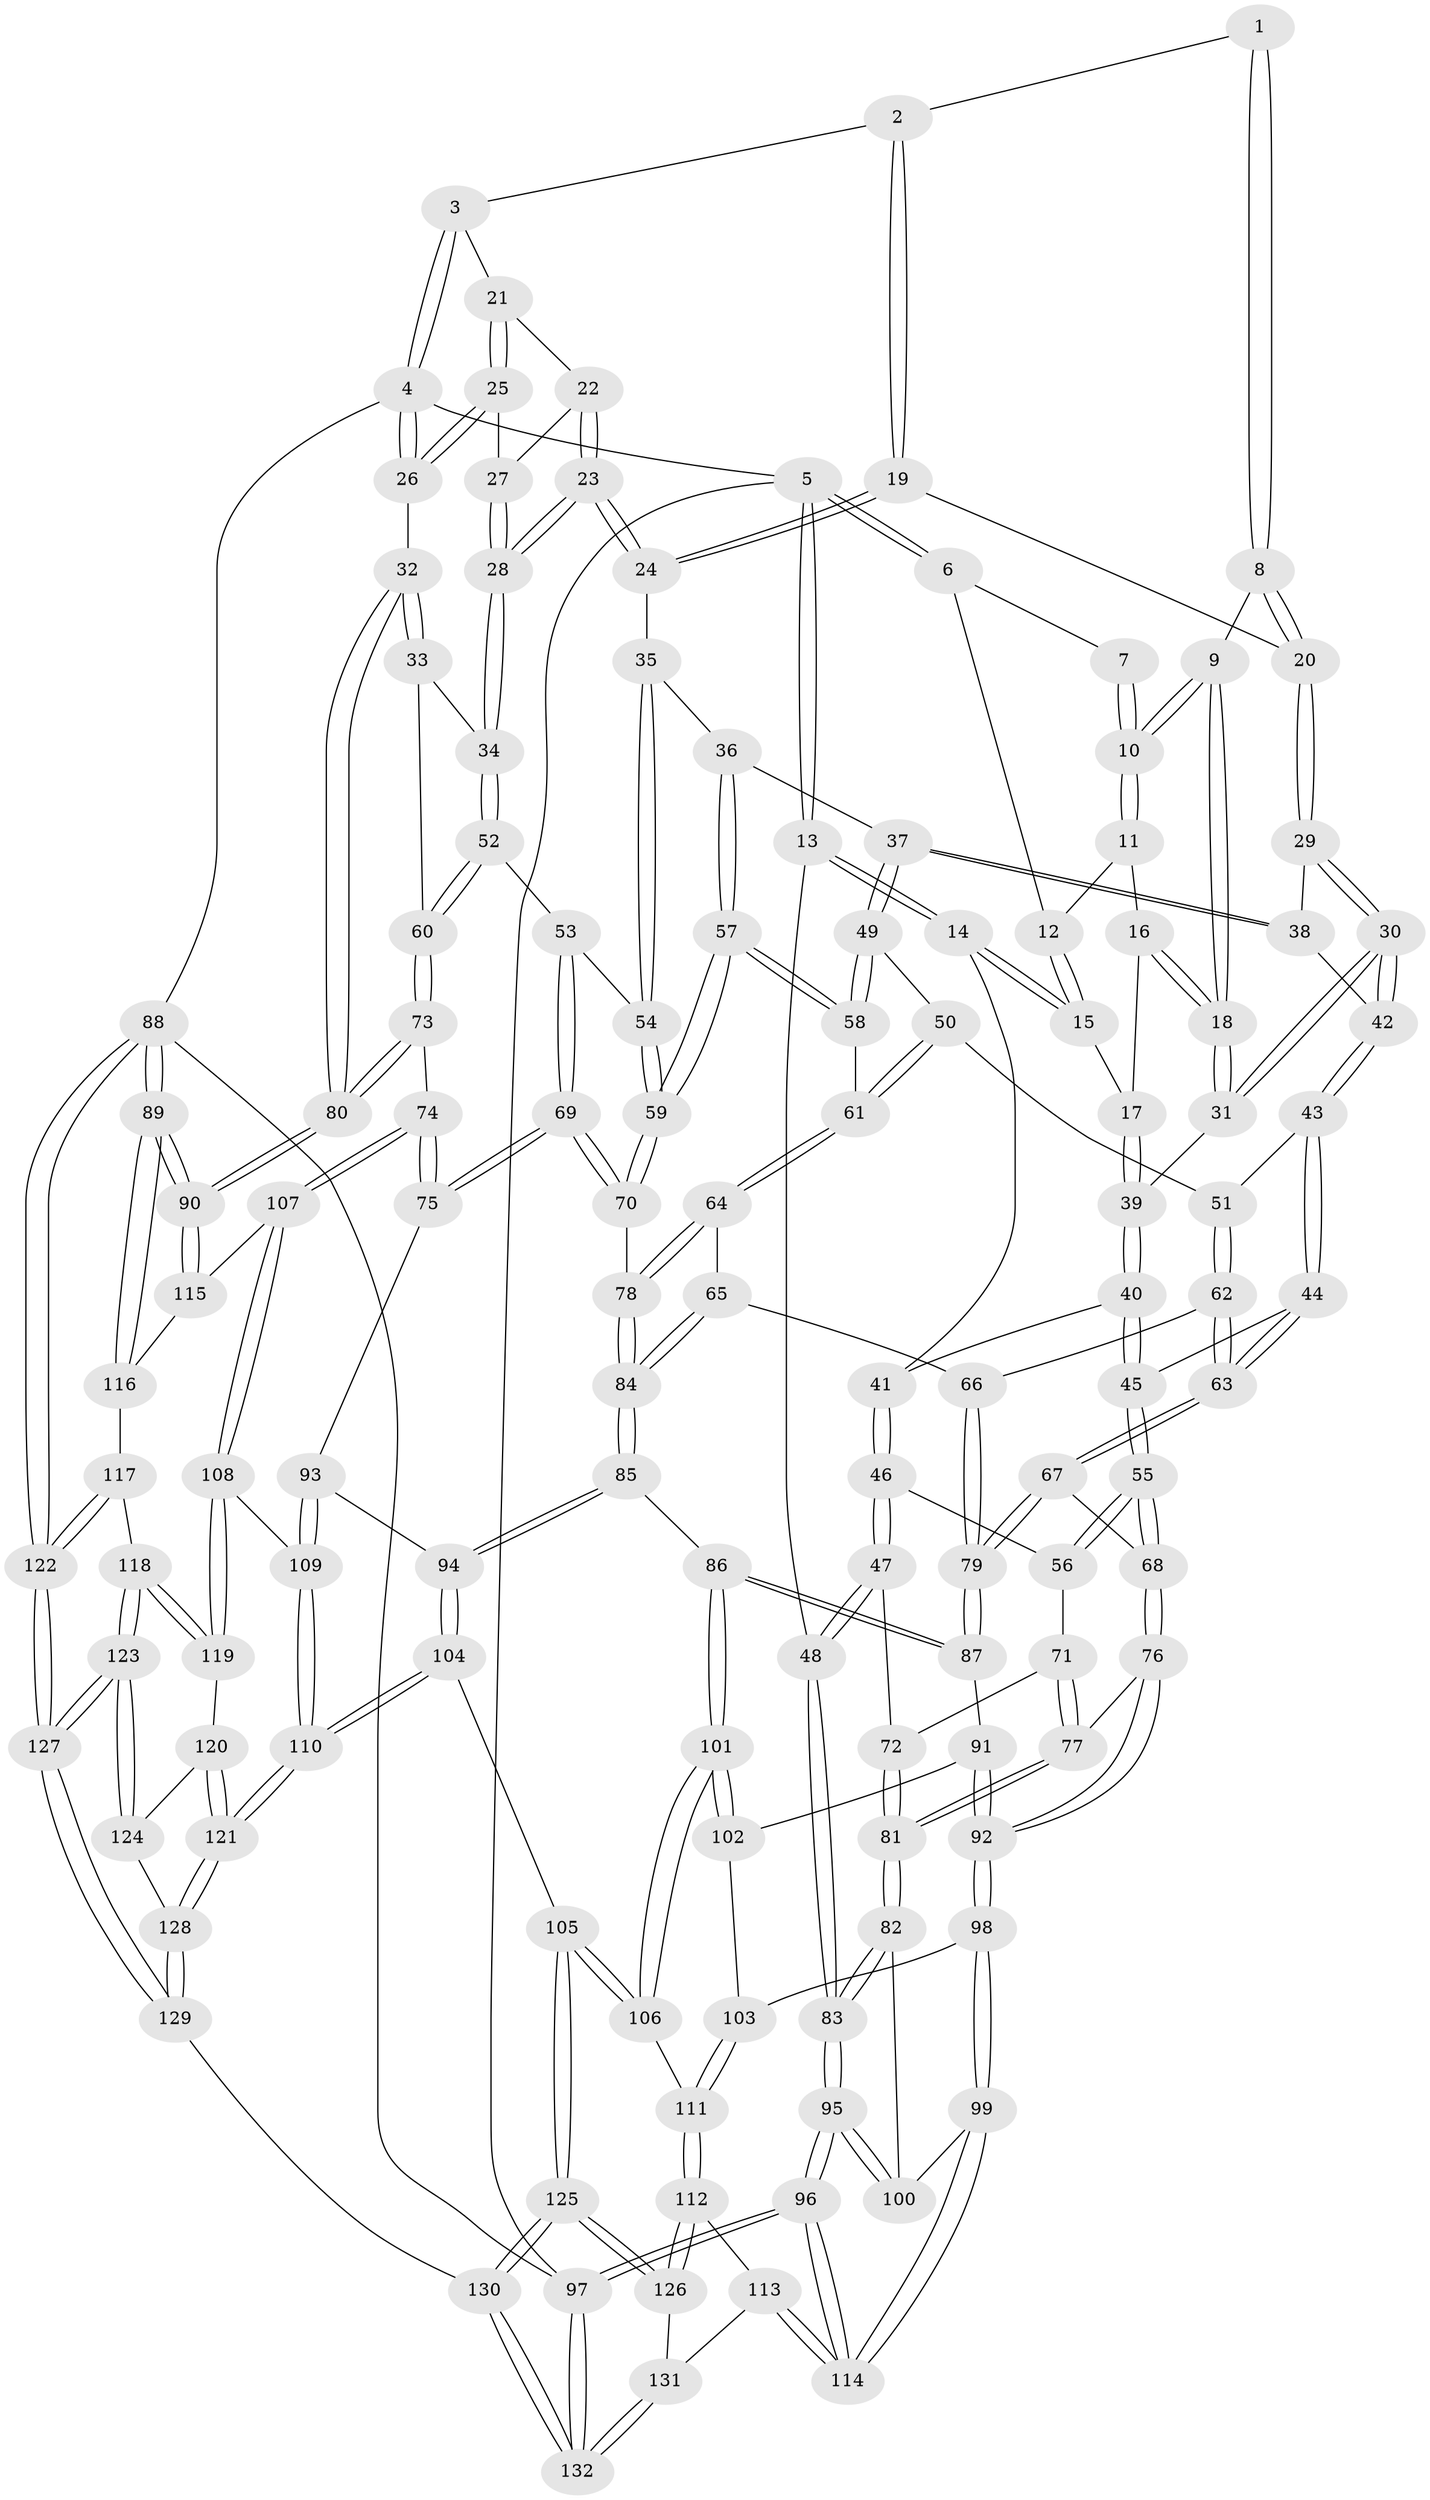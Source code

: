 // Generated by graph-tools (version 1.1) at 2025/59/03/09/25 04:59:43]
// undirected, 132 vertices, 327 edges
graph export_dot {
graph [start="1"]
  node [color=gray90,style=filled];
  1 [pos="+0.4701653589619811+0"];
  2 [pos="+0.7150212401172821+0"];
  3 [pos="+0.8323901405102517+0"];
  4 [pos="+1+0"];
  5 [pos="+0+0"];
  6 [pos="+0.2725322745503896+0"];
  7 [pos="+0.4435931077424627+0"];
  8 [pos="+0.45072510421965983+0.15827635964625317"];
  9 [pos="+0.4033254056819858+0.1640958338995022"];
  10 [pos="+0.40081861455590156+0.1322917569951174"];
  11 [pos="+0.27109841940446594+0"];
  12 [pos="+0.2698361699555104+0"];
  13 [pos="+0+0.23798876756978787"];
  14 [pos="+0+0.19729012837885732"];
  15 [pos="+0.06601795988035057+0.16677601223519709"];
  16 [pos="+0.2672330180486991+0.05853807883725737"];
  17 [pos="+0.08573226689045917+0.16833431221479125"];
  18 [pos="+0.31509501544365937+0.21115332227486808"];
  19 [pos="+0.6508204963702704+0.027603980980691466"];
  20 [pos="+0.5143285625688904+0.17188269285342117"];
  21 [pos="+0.8334111142606385+0.13957823711818282"];
  22 [pos="+0.830669251748926+0.16378347711626934"];
  23 [pos="+0.7950371062542777+0.2970153033524836"];
  24 [pos="+0.696004948432035+0.27818583314881984"];
  25 [pos="+0.9516006498522789+0.20425036898057114"];
  26 [pos="+1+0.21474018095479674"];
  27 [pos="+0.9179683318657922+0.21000632991853493"];
  28 [pos="+0.7991692332071975+0.3010383255543841"];
  29 [pos="+0.5154258503799947+0.17609411564374683"];
  30 [pos="+0.42517071774936105+0.31884376034652867"];
  31 [pos="+0.3002593153219318+0.24618500604411261"];
  32 [pos="+1+0.2563696513048017"];
  33 [pos="+1+0.31256113373340194"];
  34 [pos="+0.8069055442887327+0.3105401378798308"];
  35 [pos="+0.6665685564875121+0.2938177256418761"];
  36 [pos="+0.6312431779838213+0.3030709913597943"];
  37 [pos="+0.5985521399323744+0.3045307473215191"];
  38 [pos="+0.5785548974857838+0.2916176001107963"];
  39 [pos="+0.3001775777398618+0.2462412508014557"];
  40 [pos="+0.28497604381169317+0.27586955933007157"];
  41 [pos="+0.2211714044444553+0.31220663703549656"];
  42 [pos="+0.4293816035741191+0.32322567669573504"];
  43 [pos="+0.4357095112675986+0.3597328118786359"];
  44 [pos="+0.36492114471789455+0.4328750949438953"];
  45 [pos="+0.2941482516588375+0.3624195696960079"];
  46 [pos="+0.15479753499384613+0.3664854521422928"];
  47 [pos="+0+0.3938295252462652"];
  48 [pos="+0+0.3119923713494155"];
  49 [pos="+0.5771085366273174+0.3473242014700442"];
  50 [pos="+0.5091949135514594+0.4152964196572023"];
  51 [pos="+0.48282411399863145+0.41433959942693793"];
  52 [pos="+0.8105447675031893+0.39571164382776725"];
  53 [pos="+0.7913217096799643+0.4098452723953269"];
  54 [pos="+0.68971294196675+0.4288832745586452"];
  55 [pos="+0.24681036525327005+0.45498804788910496"];
  56 [pos="+0.21801599074723862+0.4437151274541859"];
  57 [pos="+0.6406073365404154+0.46955080461727033"];
  58 [pos="+0.6035290213444982+0.46110132836217155"];
  59 [pos="+0.6539676693922444+0.4781372585116188"];
  60 [pos="+0.8764516529440161+0.4808868995798196"];
  61 [pos="+0.555384613626909+0.4715750205667404"];
  62 [pos="+0.46161608904978446+0.44992697449023783"];
  63 [pos="+0.36964107771749655+0.4933594942031448"];
  64 [pos="+0.5423013489424257+0.5034417715392152"];
  65 [pos="+0.519573085554627+0.5292371388995374"];
  66 [pos="+0.485363519870713+0.5075578420014687"];
  67 [pos="+0.3566894316208457+0.5241603189858213"];
  68 [pos="+0.2775685085387658+0.5305960290895603"];
  69 [pos="+0.695001383335714+0.5506094558364724"];
  70 [pos="+0.686493207803462+0.5455723012256446"];
  71 [pos="+0.16664095350552932+0.4684779517987607"];
  72 [pos="+0.04917364201991293+0.46197982696016127"];
  73 [pos="+0.9093076657851459+0.615324117617066"];
  74 [pos="+0.8458933439670914+0.6592358691552754"];
  75 [pos="+0.7734315340382731+0.6463760237317803"];
  76 [pos="+0.23768210509539697+0.5714838895056785"];
  77 [pos="+0.20955461901369146+0.5690327938277728"];
  78 [pos="+0.636983348938629+0.5586926537272278"];
  79 [pos="+0.3725774597433683+0.5407492010049976"];
  80 [pos="+1+0.6043464851346393"];
  81 [pos="+0.11190424551841303+0.5759808786785174"];
  82 [pos="+0.08049065208880343+0.646465191272413"];
  83 [pos="+0+0.6861778678406474"];
  84 [pos="+0.5142858570458451+0.6275502118370196"];
  85 [pos="+0.5042533028516346+0.6457286374984627"];
  86 [pos="+0.46738486900872345+0.6437058673326814"];
  87 [pos="+0.4179457059742256+0.6164335670011387"];
  88 [pos="+1+1"];
  89 [pos="+1+1"];
  90 [pos="+1+1"];
  91 [pos="+0.34547167805809215+0.6605853460820938"];
  92 [pos="+0.25231097071202035+0.6467639803895103"];
  93 [pos="+0.7166847860322015+0.6808859698378901"];
  94 [pos="+0.5481047629875233+0.7022772244979304"];
  95 [pos="+0+1"];
  96 [pos="+0+1"];
  97 [pos="+0+1"];
  98 [pos="+0.22139248424611624+0.7371371354975034"];
  99 [pos="+0.17183986712362834+0.7493060999974906"];
  100 [pos="+0.12917941053230095+0.7291570843204858"];
  101 [pos="+0.3685564187899988+0.7901097026670602"];
  102 [pos="+0.34396291586368555+0.6866557072996897"];
  103 [pos="+0.24171854739482393+0.7501700383124887"];
  104 [pos="+0.5398067311358821+0.8338892391954318"];
  105 [pos="+0.4176015601966717+0.8439669028746023"];
  106 [pos="+0.3596418199515194+0.8182413659363862"];
  107 [pos="+0.8477905946682887+0.6953003877057614"];
  108 [pos="+0.7037640319712706+0.8400440122091184"];
  109 [pos="+0.6624838235369218+0.8309009833719778"];
  110 [pos="+0.5792124553591488+0.8743095088122939"];
  111 [pos="+0.3344339279989348+0.823812260184273"];
  112 [pos="+0.30689827489103655+0.8682296668634063"];
  113 [pos="+0.1829118264189478+0.909666206601184"];
  114 [pos="+0.1430906046129867+0.913305534188359"];
  115 [pos="+0.8572187321519578+0.7536641933590934"];
  116 [pos="+0.854583314366713+0.8032034071254203"];
  117 [pos="+0.8503332566469713+0.8219237184770405"];
  118 [pos="+0.7981732879287936+0.8720473010566924"];
  119 [pos="+0.7589416897377722+0.874843851195934"];
  120 [pos="+0.7572762060282676+0.8769692019220363"];
  121 [pos="+0.5906147247227016+0.9426891260708641"];
  122 [pos="+1+1"];
  123 [pos="+0.8108523384286347+1"];
  124 [pos="+0.7162399172340321+0.9466431786196551"];
  125 [pos="+0.4238321911846197+1"];
  126 [pos="+0.3185058986675454+0.9785076152760191"];
  127 [pos="+1+1"];
  128 [pos="+0.5928464883897744+0.9634651655193226"];
  129 [pos="+0.5365503717036851+1"];
  130 [pos="+0.42554527143667736+1"];
  131 [pos="+0.2568475202340101+0.9673518542349464"];
  132 [pos="+0+1"];
  1 -- 2;
  1 -- 8;
  1 -- 8;
  2 -- 3;
  2 -- 19;
  2 -- 19;
  3 -- 4;
  3 -- 4;
  3 -- 21;
  4 -- 5;
  4 -- 26;
  4 -- 26;
  4 -- 88;
  5 -- 6;
  5 -- 6;
  5 -- 13;
  5 -- 13;
  5 -- 97;
  6 -- 7;
  6 -- 12;
  7 -- 10;
  7 -- 10;
  8 -- 9;
  8 -- 20;
  8 -- 20;
  9 -- 10;
  9 -- 10;
  9 -- 18;
  9 -- 18;
  10 -- 11;
  10 -- 11;
  11 -- 12;
  11 -- 16;
  12 -- 15;
  12 -- 15;
  13 -- 14;
  13 -- 14;
  13 -- 48;
  14 -- 15;
  14 -- 15;
  14 -- 41;
  15 -- 17;
  16 -- 17;
  16 -- 18;
  16 -- 18;
  17 -- 39;
  17 -- 39;
  18 -- 31;
  18 -- 31;
  19 -- 20;
  19 -- 24;
  19 -- 24;
  20 -- 29;
  20 -- 29;
  21 -- 22;
  21 -- 25;
  21 -- 25;
  22 -- 23;
  22 -- 23;
  22 -- 27;
  23 -- 24;
  23 -- 24;
  23 -- 28;
  23 -- 28;
  24 -- 35;
  25 -- 26;
  25 -- 26;
  25 -- 27;
  26 -- 32;
  27 -- 28;
  27 -- 28;
  28 -- 34;
  28 -- 34;
  29 -- 30;
  29 -- 30;
  29 -- 38;
  30 -- 31;
  30 -- 31;
  30 -- 42;
  30 -- 42;
  31 -- 39;
  32 -- 33;
  32 -- 33;
  32 -- 80;
  32 -- 80;
  33 -- 34;
  33 -- 60;
  34 -- 52;
  34 -- 52;
  35 -- 36;
  35 -- 54;
  35 -- 54;
  36 -- 37;
  36 -- 57;
  36 -- 57;
  37 -- 38;
  37 -- 38;
  37 -- 49;
  37 -- 49;
  38 -- 42;
  39 -- 40;
  39 -- 40;
  40 -- 41;
  40 -- 45;
  40 -- 45;
  41 -- 46;
  41 -- 46;
  42 -- 43;
  42 -- 43;
  43 -- 44;
  43 -- 44;
  43 -- 51;
  44 -- 45;
  44 -- 63;
  44 -- 63;
  45 -- 55;
  45 -- 55;
  46 -- 47;
  46 -- 47;
  46 -- 56;
  47 -- 48;
  47 -- 48;
  47 -- 72;
  48 -- 83;
  48 -- 83;
  49 -- 50;
  49 -- 58;
  49 -- 58;
  50 -- 51;
  50 -- 61;
  50 -- 61;
  51 -- 62;
  51 -- 62;
  52 -- 53;
  52 -- 60;
  52 -- 60;
  53 -- 54;
  53 -- 69;
  53 -- 69;
  54 -- 59;
  54 -- 59;
  55 -- 56;
  55 -- 56;
  55 -- 68;
  55 -- 68;
  56 -- 71;
  57 -- 58;
  57 -- 58;
  57 -- 59;
  57 -- 59;
  58 -- 61;
  59 -- 70;
  59 -- 70;
  60 -- 73;
  60 -- 73;
  61 -- 64;
  61 -- 64;
  62 -- 63;
  62 -- 63;
  62 -- 66;
  63 -- 67;
  63 -- 67;
  64 -- 65;
  64 -- 78;
  64 -- 78;
  65 -- 66;
  65 -- 84;
  65 -- 84;
  66 -- 79;
  66 -- 79;
  67 -- 68;
  67 -- 79;
  67 -- 79;
  68 -- 76;
  68 -- 76;
  69 -- 70;
  69 -- 70;
  69 -- 75;
  69 -- 75;
  70 -- 78;
  71 -- 72;
  71 -- 77;
  71 -- 77;
  72 -- 81;
  72 -- 81;
  73 -- 74;
  73 -- 80;
  73 -- 80;
  74 -- 75;
  74 -- 75;
  74 -- 107;
  74 -- 107;
  75 -- 93;
  76 -- 77;
  76 -- 92;
  76 -- 92;
  77 -- 81;
  77 -- 81;
  78 -- 84;
  78 -- 84;
  79 -- 87;
  79 -- 87;
  80 -- 90;
  80 -- 90;
  81 -- 82;
  81 -- 82;
  82 -- 83;
  82 -- 83;
  82 -- 100;
  83 -- 95;
  83 -- 95;
  84 -- 85;
  84 -- 85;
  85 -- 86;
  85 -- 94;
  85 -- 94;
  86 -- 87;
  86 -- 87;
  86 -- 101;
  86 -- 101;
  87 -- 91;
  88 -- 89;
  88 -- 89;
  88 -- 122;
  88 -- 122;
  88 -- 97;
  89 -- 90;
  89 -- 90;
  89 -- 116;
  89 -- 116;
  90 -- 115;
  90 -- 115;
  91 -- 92;
  91 -- 92;
  91 -- 102;
  92 -- 98;
  92 -- 98;
  93 -- 94;
  93 -- 109;
  93 -- 109;
  94 -- 104;
  94 -- 104;
  95 -- 96;
  95 -- 96;
  95 -- 100;
  95 -- 100;
  96 -- 97;
  96 -- 97;
  96 -- 114;
  96 -- 114;
  97 -- 132;
  97 -- 132;
  98 -- 99;
  98 -- 99;
  98 -- 103;
  99 -- 100;
  99 -- 114;
  99 -- 114;
  101 -- 102;
  101 -- 102;
  101 -- 106;
  101 -- 106;
  102 -- 103;
  103 -- 111;
  103 -- 111;
  104 -- 105;
  104 -- 110;
  104 -- 110;
  105 -- 106;
  105 -- 106;
  105 -- 125;
  105 -- 125;
  106 -- 111;
  107 -- 108;
  107 -- 108;
  107 -- 115;
  108 -- 109;
  108 -- 119;
  108 -- 119;
  109 -- 110;
  109 -- 110;
  110 -- 121;
  110 -- 121;
  111 -- 112;
  111 -- 112;
  112 -- 113;
  112 -- 126;
  112 -- 126;
  113 -- 114;
  113 -- 114;
  113 -- 131;
  115 -- 116;
  116 -- 117;
  117 -- 118;
  117 -- 122;
  117 -- 122;
  118 -- 119;
  118 -- 119;
  118 -- 123;
  118 -- 123;
  119 -- 120;
  120 -- 121;
  120 -- 121;
  120 -- 124;
  121 -- 128;
  121 -- 128;
  122 -- 127;
  122 -- 127;
  123 -- 124;
  123 -- 124;
  123 -- 127;
  123 -- 127;
  124 -- 128;
  125 -- 126;
  125 -- 126;
  125 -- 130;
  125 -- 130;
  126 -- 131;
  127 -- 129;
  127 -- 129;
  128 -- 129;
  128 -- 129;
  129 -- 130;
  130 -- 132;
  130 -- 132;
  131 -- 132;
  131 -- 132;
}
